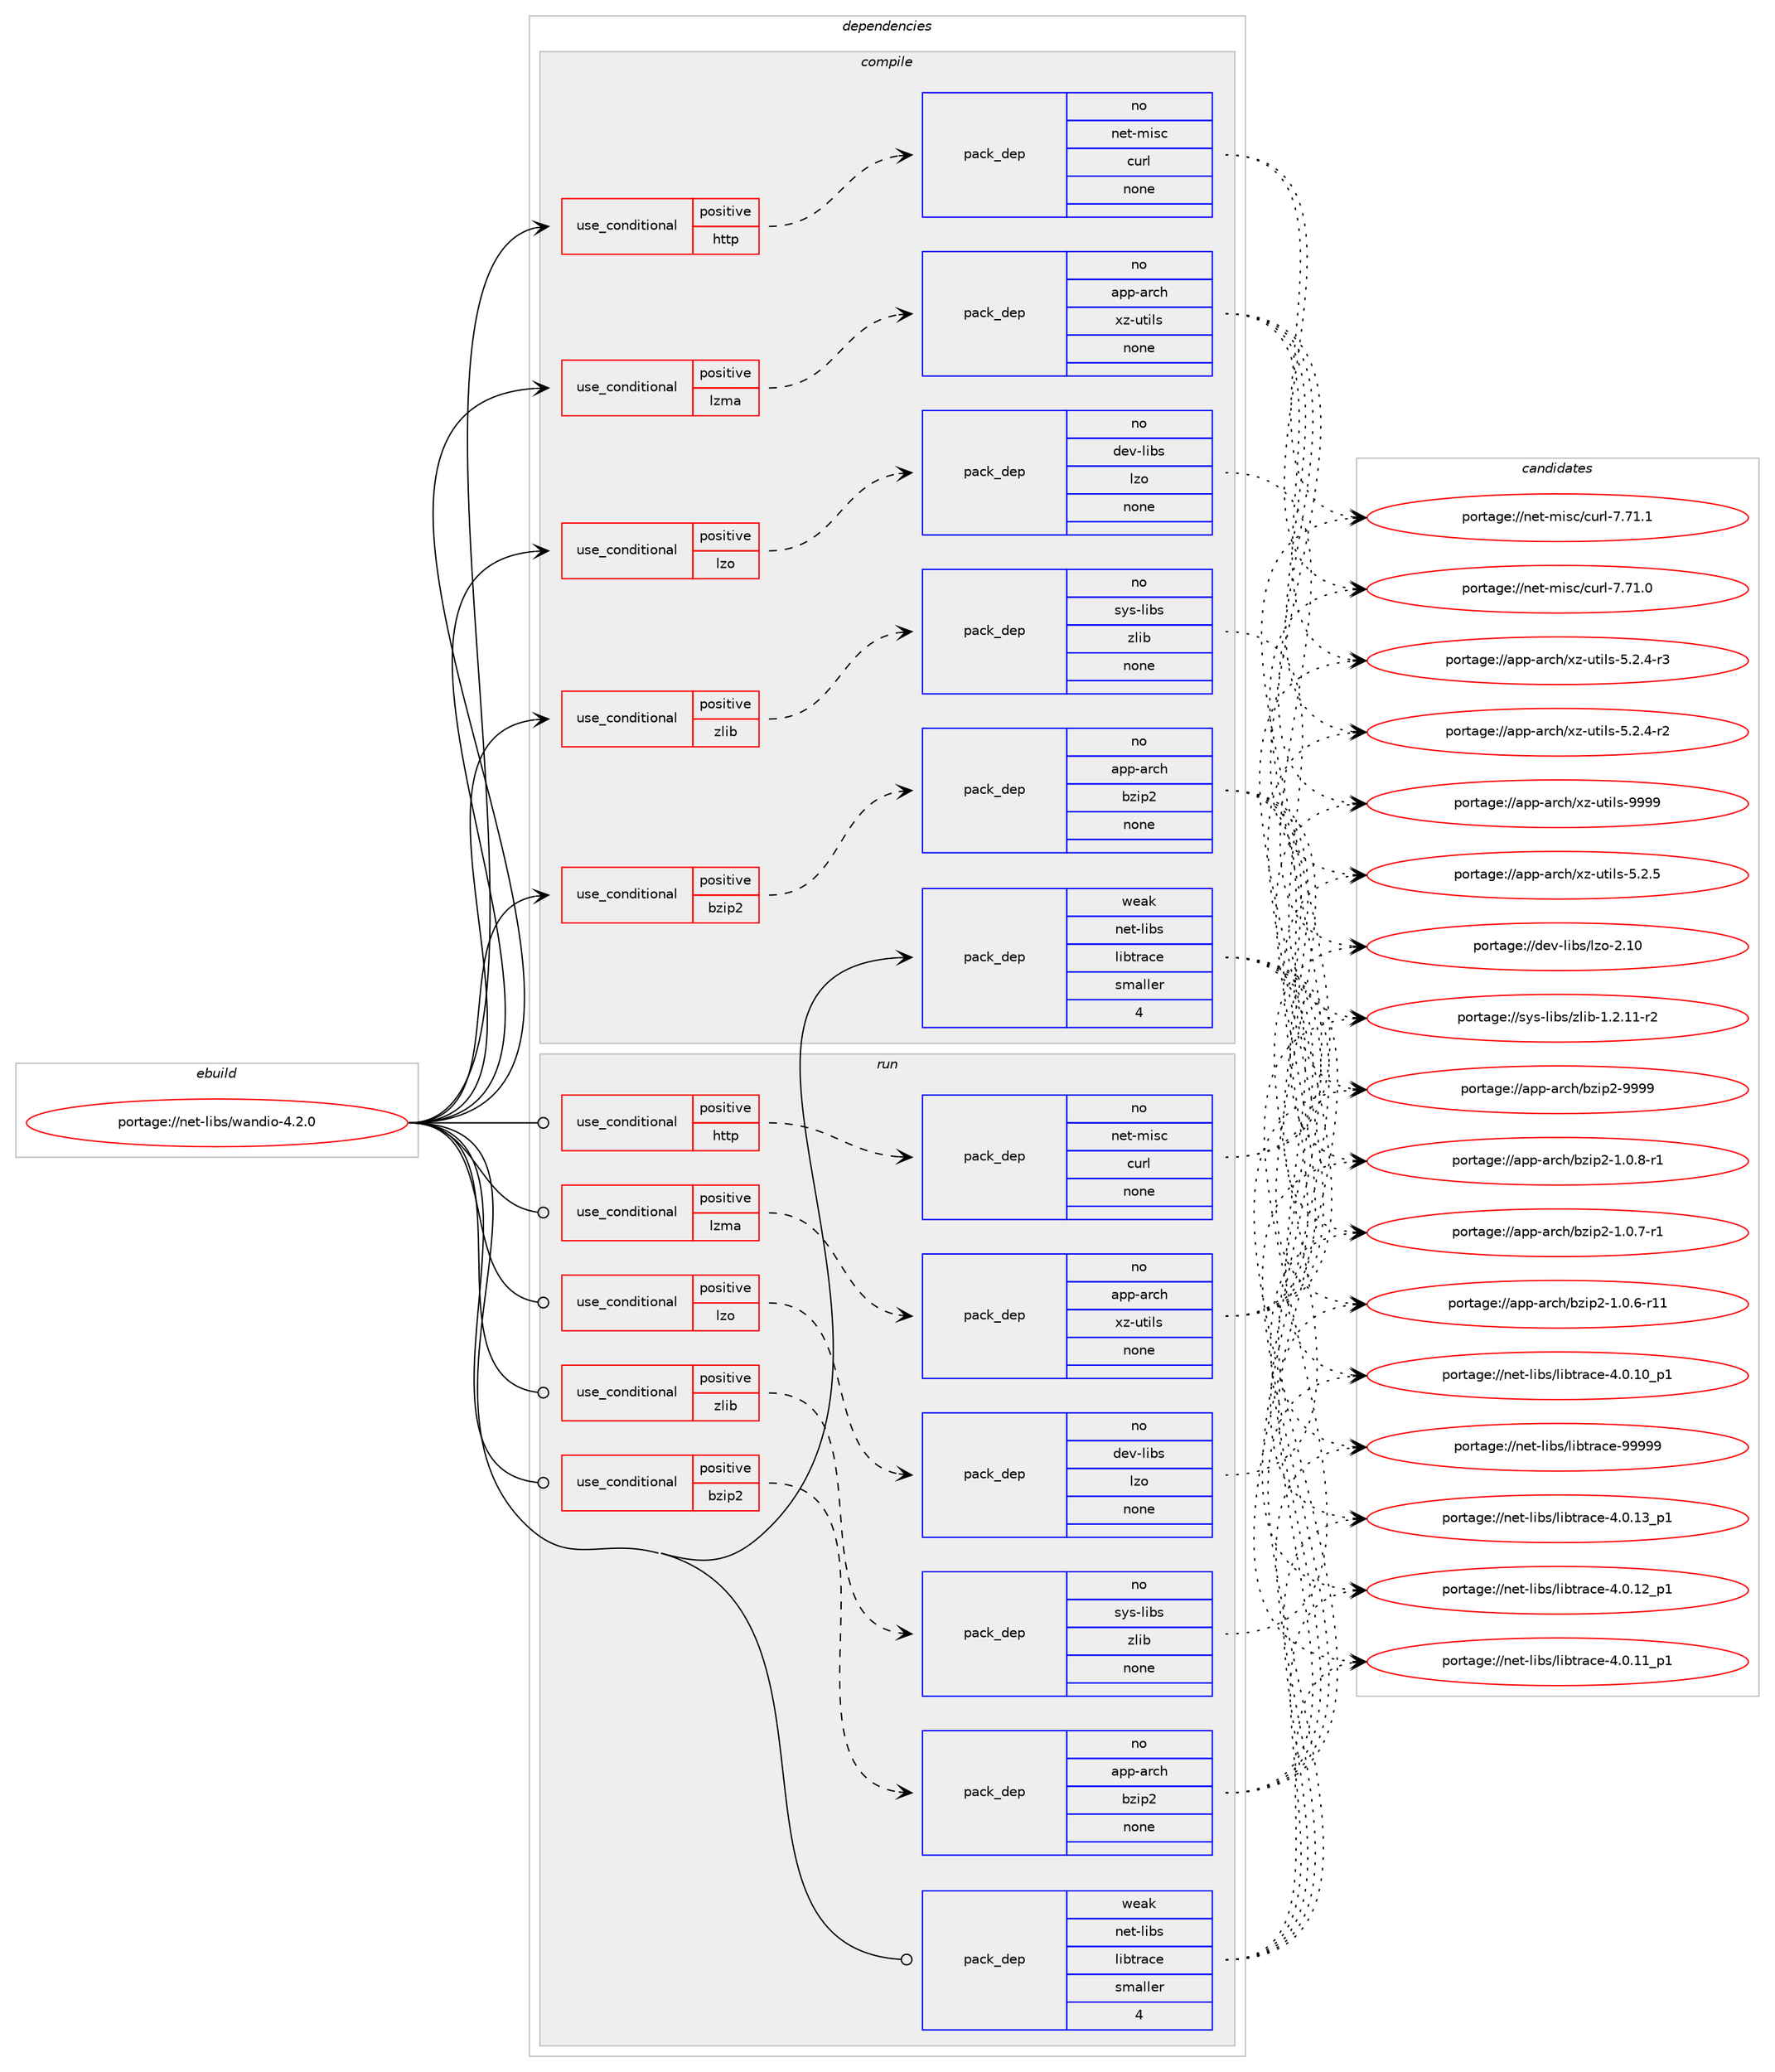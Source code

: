 digraph prolog {

# *************
# Graph options
# *************

newrank=true;
concentrate=true;
compound=true;
graph [rankdir=LR,fontname=Helvetica,fontsize=10,ranksep=1.5];#, ranksep=2.5, nodesep=0.2];
edge  [arrowhead=vee];
node  [fontname=Helvetica,fontsize=10];

# **********
# The ebuild
# **********

subgraph cluster_leftcol {
color=gray;
rank=same;
label=<<i>ebuild</i>>;
id [label="portage://net-libs/wandio-4.2.0", color=red, width=4, href="../net-libs/wandio-4.2.0.svg"];
}

# ****************
# The dependencies
# ****************

subgraph cluster_midcol {
color=gray;
label=<<i>dependencies</i>>;
subgraph cluster_compile {
fillcolor="#eeeeee";
style=filled;
label=<<i>compile</i>>;
subgraph cond708 {
dependency4430 [label=<<TABLE BORDER="0" CELLBORDER="1" CELLSPACING="0" CELLPADDING="4"><TR><TD ROWSPAN="3" CELLPADDING="10">use_conditional</TD></TR><TR><TD>positive</TD></TR><TR><TD>bzip2</TD></TR></TABLE>>, shape=none, color=red];
subgraph pack3653 {
dependency4431 [label=<<TABLE BORDER="0" CELLBORDER="1" CELLSPACING="0" CELLPADDING="4" WIDTH="220"><TR><TD ROWSPAN="6" CELLPADDING="30">pack_dep</TD></TR><TR><TD WIDTH="110">no</TD></TR><TR><TD>app-arch</TD></TR><TR><TD>bzip2</TD></TR><TR><TD>none</TD></TR><TR><TD></TD></TR></TABLE>>, shape=none, color=blue];
}
dependency4430:e -> dependency4431:w [weight=20,style="dashed",arrowhead="vee"];
}
id:e -> dependency4430:w [weight=20,style="solid",arrowhead="vee"];
subgraph cond709 {
dependency4432 [label=<<TABLE BORDER="0" CELLBORDER="1" CELLSPACING="0" CELLPADDING="4"><TR><TD ROWSPAN="3" CELLPADDING="10">use_conditional</TD></TR><TR><TD>positive</TD></TR><TR><TD>http</TD></TR></TABLE>>, shape=none, color=red];
subgraph pack3654 {
dependency4433 [label=<<TABLE BORDER="0" CELLBORDER="1" CELLSPACING="0" CELLPADDING="4" WIDTH="220"><TR><TD ROWSPAN="6" CELLPADDING="30">pack_dep</TD></TR><TR><TD WIDTH="110">no</TD></TR><TR><TD>net-misc</TD></TR><TR><TD>curl</TD></TR><TR><TD>none</TD></TR><TR><TD></TD></TR></TABLE>>, shape=none, color=blue];
}
dependency4432:e -> dependency4433:w [weight=20,style="dashed",arrowhead="vee"];
}
id:e -> dependency4432:w [weight=20,style="solid",arrowhead="vee"];
subgraph cond710 {
dependency4434 [label=<<TABLE BORDER="0" CELLBORDER="1" CELLSPACING="0" CELLPADDING="4"><TR><TD ROWSPAN="3" CELLPADDING="10">use_conditional</TD></TR><TR><TD>positive</TD></TR><TR><TD>lzma</TD></TR></TABLE>>, shape=none, color=red];
subgraph pack3655 {
dependency4435 [label=<<TABLE BORDER="0" CELLBORDER="1" CELLSPACING="0" CELLPADDING="4" WIDTH="220"><TR><TD ROWSPAN="6" CELLPADDING="30">pack_dep</TD></TR><TR><TD WIDTH="110">no</TD></TR><TR><TD>app-arch</TD></TR><TR><TD>xz-utils</TD></TR><TR><TD>none</TD></TR><TR><TD></TD></TR></TABLE>>, shape=none, color=blue];
}
dependency4434:e -> dependency4435:w [weight=20,style="dashed",arrowhead="vee"];
}
id:e -> dependency4434:w [weight=20,style="solid",arrowhead="vee"];
subgraph cond711 {
dependency4436 [label=<<TABLE BORDER="0" CELLBORDER="1" CELLSPACING="0" CELLPADDING="4"><TR><TD ROWSPAN="3" CELLPADDING="10">use_conditional</TD></TR><TR><TD>positive</TD></TR><TR><TD>lzo</TD></TR></TABLE>>, shape=none, color=red];
subgraph pack3656 {
dependency4437 [label=<<TABLE BORDER="0" CELLBORDER="1" CELLSPACING="0" CELLPADDING="4" WIDTH="220"><TR><TD ROWSPAN="6" CELLPADDING="30">pack_dep</TD></TR><TR><TD WIDTH="110">no</TD></TR><TR><TD>dev-libs</TD></TR><TR><TD>lzo</TD></TR><TR><TD>none</TD></TR><TR><TD></TD></TR></TABLE>>, shape=none, color=blue];
}
dependency4436:e -> dependency4437:w [weight=20,style="dashed",arrowhead="vee"];
}
id:e -> dependency4436:w [weight=20,style="solid",arrowhead="vee"];
subgraph cond712 {
dependency4438 [label=<<TABLE BORDER="0" CELLBORDER="1" CELLSPACING="0" CELLPADDING="4"><TR><TD ROWSPAN="3" CELLPADDING="10">use_conditional</TD></TR><TR><TD>positive</TD></TR><TR><TD>zlib</TD></TR></TABLE>>, shape=none, color=red];
subgraph pack3657 {
dependency4439 [label=<<TABLE BORDER="0" CELLBORDER="1" CELLSPACING="0" CELLPADDING="4" WIDTH="220"><TR><TD ROWSPAN="6" CELLPADDING="30">pack_dep</TD></TR><TR><TD WIDTH="110">no</TD></TR><TR><TD>sys-libs</TD></TR><TR><TD>zlib</TD></TR><TR><TD>none</TD></TR><TR><TD></TD></TR></TABLE>>, shape=none, color=blue];
}
dependency4438:e -> dependency4439:w [weight=20,style="dashed",arrowhead="vee"];
}
id:e -> dependency4438:w [weight=20,style="solid",arrowhead="vee"];
subgraph pack3658 {
dependency4440 [label=<<TABLE BORDER="0" CELLBORDER="1" CELLSPACING="0" CELLPADDING="4" WIDTH="220"><TR><TD ROWSPAN="6" CELLPADDING="30">pack_dep</TD></TR><TR><TD WIDTH="110">weak</TD></TR><TR><TD>net-libs</TD></TR><TR><TD>libtrace</TD></TR><TR><TD>smaller</TD></TR><TR><TD>4</TD></TR></TABLE>>, shape=none, color=blue];
}
id:e -> dependency4440:w [weight=20,style="solid",arrowhead="vee"];
}
subgraph cluster_compileandrun {
fillcolor="#eeeeee";
style=filled;
label=<<i>compile and run</i>>;
}
subgraph cluster_run {
fillcolor="#eeeeee";
style=filled;
label=<<i>run</i>>;
subgraph cond713 {
dependency4441 [label=<<TABLE BORDER="0" CELLBORDER="1" CELLSPACING="0" CELLPADDING="4"><TR><TD ROWSPAN="3" CELLPADDING="10">use_conditional</TD></TR><TR><TD>positive</TD></TR><TR><TD>bzip2</TD></TR></TABLE>>, shape=none, color=red];
subgraph pack3659 {
dependency4442 [label=<<TABLE BORDER="0" CELLBORDER="1" CELLSPACING="0" CELLPADDING="4" WIDTH="220"><TR><TD ROWSPAN="6" CELLPADDING="30">pack_dep</TD></TR><TR><TD WIDTH="110">no</TD></TR><TR><TD>app-arch</TD></TR><TR><TD>bzip2</TD></TR><TR><TD>none</TD></TR><TR><TD></TD></TR></TABLE>>, shape=none, color=blue];
}
dependency4441:e -> dependency4442:w [weight=20,style="dashed",arrowhead="vee"];
}
id:e -> dependency4441:w [weight=20,style="solid",arrowhead="odot"];
subgraph cond714 {
dependency4443 [label=<<TABLE BORDER="0" CELLBORDER="1" CELLSPACING="0" CELLPADDING="4"><TR><TD ROWSPAN="3" CELLPADDING="10">use_conditional</TD></TR><TR><TD>positive</TD></TR><TR><TD>http</TD></TR></TABLE>>, shape=none, color=red];
subgraph pack3660 {
dependency4444 [label=<<TABLE BORDER="0" CELLBORDER="1" CELLSPACING="0" CELLPADDING="4" WIDTH="220"><TR><TD ROWSPAN="6" CELLPADDING="30">pack_dep</TD></TR><TR><TD WIDTH="110">no</TD></TR><TR><TD>net-misc</TD></TR><TR><TD>curl</TD></TR><TR><TD>none</TD></TR><TR><TD></TD></TR></TABLE>>, shape=none, color=blue];
}
dependency4443:e -> dependency4444:w [weight=20,style="dashed",arrowhead="vee"];
}
id:e -> dependency4443:w [weight=20,style="solid",arrowhead="odot"];
subgraph cond715 {
dependency4445 [label=<<TABLE BORDER="0" CELLBORDER="1" CELLSPACING="0" CELLPADDING="4"><TR><TD ROWSPAN="3" CELLPADDING="10">use_conditional</TD></TR><TR><TD>positive</TD></TR><TR><TD>lzma</TD></TR></TABLE>>, shape=none, color=red];
subgraph pack3661 {
dependency4446 [label=<<TABLE BORDER="0" CELLBORDER="1" CELLSPACING="0" CELLPADDING="4" WIDTH="220"><TR><TD ROWSPAN="6" CELLPADDING="30">pack_dep</TD></TR><TR><TD WIDTH="110">no</TD></TR><TR><TD>app-arch</TD></TR><TR><TD>xz-utils</TD></TR><TR><TD>none</TD></TR><TR><TD></TD></TR></TABLE>>, shape=none, color=blue];
}
dependency4445:e -> dependency4446:w [weight=20,style="dashed",arrowhead="vee"];
}
id:e -> dependency4445:w [weight=20,style="solid",arrowhead="odot"];
subgraph cond716 {
dependency4447 [label=<<TABLE BORDER="0" CELLBORDER="1" CELLSPACING="0" CELLPADDING="4"><TR><TD ROWSPAN="3" CELLPADDING="10">use_conditional</TD></TR><TR><TD>positive</TD></TR><TR><TD>lzo</TD></TR></TABLE>>, shape=none, color=red];
subgraph pack3662 {
dependency4448 [label=<<TABLE BORDER="0" CELLBORDER="1" CELLSPACING="0" CELLPADDING="4" WIDTH="220"><TR><TD ROWSPAN="6" CELLPADDING="30">pack_dep</TD></TR><TR><TD WIDTH="110">no</TD></TR><TR><TD>dev-libs</TD></TR><TR><TD>lzo</TD></TR><TR><TD>none</TD></TR><TR><TD></TD></TR></TABLE>>, shape=none, color=blue];
}
dependency4447:e -> dependency4448:w [weight=20,style="dashed",arrowhead="vee"];
}
id:e -> dependency4447:w [weight=20,style="solid",arrowhead="odot"];
subgraph cond717 {
dependency4449 [label=<<TABLE BORDER="0" CELLBORDER="1" CELLSPACING="0" CELLPADDING="4"><TR><TD ROWSPAN="3" CELLPADDING="10">use_conditional</TD></TR><TR><TD>positive</TD></TR><TR><TD>zlib</TD></TR></TABLE>>, shape=none, color=red];
subgraph pack3663 {
dependency4450 [label=<<TABLE BORDER="0" CELLBORDER="1" CELLSPACING="0" CELLPADDING="4" WIDTH="220"><TR><TD ROWSPAN="6" CELLPADDING="30">pack_dep</TD></TR><TR><TD WIDTH="110">no</TD></TR><TR><TD>sys-libs</TD></TR><TR><TD>zlib</TD></TR><TR><TD>none</TD></TR><TR><TD></TD></TR></TABLE>>, shape=none, color=blue];
}
dependency4449:e -> dependency4450:w [weight=20,style="dashed",arrowhead="vee"];
}
id:e -> dependency4449:w [weight=20,style="solid",arrowhead="odot"];
subgraph pack3664 {
dependency4451 [label=<<TABLE BORDER="0" CELLBORDER="1" CELLSPACING="0" CELLPADDING="4" WIDTH="220"><TR><TD ROWSPAN="6" CELLPADDING="30">pack_dep</TD></TR><TR><TD WIDTH="110">weak</TD></TR><TR><TD>net-libs</TD></TR><TR><TD>libtrace</TD></TR><TR><TD>smaller</TD></TR><TR><TD>4</TD></TR></TABLE>>, shape=none, color=blue];
}
id:e -> dependency4451:w [weight=20,style="solid",arrowhead="odot"];
}
}

# **************
# The candidates
# **************

subgraph cluster_choices {
rank=same;
color=gray;
label=<<i>candidates</i>>;

subgraph choice3653 {
color=black;
nodesep=1;
choice971121124597114991044798122105112504557575757 [label="portage://app-arch/bzip2-9999", color=red, width=4,href="../app-arch/bzip2-9999.svg"];
choice971121124597114991044798122105112504549464846564511449 [label="portage://app-arch/bzip2-1.0.8-r1", color=red, width=4,href="../app-arch/bzip2-1.0.8-r1.svg"];
choice971121124597114991044798122105112504549464846554511449 [label="portage://app-arch/bzip2-1.0.7-r1", color=red, width=4,href="../app-arch/bzip2-1.0.7-r1.svg"];
choice97112112459711499104479812210511250454946484654451144949 [label="portage://app-arch/bzip2-1.0.6-r11", color=red, width=4,href="../app-arch/bzip2-1.0.6-r11.svg"];
dependency4431:e -> choice971121124597114991044798122105112504557575757:w [style=dotted,weight="100"];
dependency4431:e -> choice971121124597114991044798122105112504549464846564511449:w [style=dotted,weight="100"];
dependency4431:e -> choice971121124597114991044798122105112504549464846554511449:w [style=dotted,weight="100"];
dependency4431:e -> choice97112112459711499104479812210511250454946484654451144949:w [style=dotted,weight="100"];
}
subgraph choice3654 {
color=black;
nodesep=1;
choice1101011164510910511599479911711410845554655494649 [label="portage://net-misc/curl-7.71.1", color=red, width=4,href="../net-misc/curl-7.71.1.svg"];
choice1101011164510910511599479911711410845554655494648 [label="portage://net-misc/curl-7.71.0", color=red, width=4,href="../net-misc/curl-7.71.0.svg"];
dependency4433:e -> choice1101011164510910511599479911711410845554655494649:w [style=dotted,weight="100"];
dependency4433:e -> choice1101011164510910511599479911711410845554655494648:w [style=dotted,weight="100"];
}
subgraph choice3655 {
color=black;
nodesep=1;
choice9711211245971149910447120122451171161051081154557575757 [label="portage://app-arch/xz-utils-9999", color=red, width=4,href="../app-arch/xz-utils-9999.svg"];
choice971121124597114991044712012245117116105108115455346504653 [label="portage://app-arch/xz-utils-5.2.5", color=red, width=4,href="../app-arch/xz-utils-5.2.5.svg"];
choice9711211245971149910447120122451171161051081154553465046524511451 [label="portage://app-arch/xz-utils-5.2.4-r3", color=red, width=4,href="../app-arch/xz-utils-5.2.4-r3.svg"];
choice9711211245971149910447120122451171161051081154553465046524511450 [label="portage://app-arch/xz-utils-5.2.4-r2", color=red, width=4,href="../app-arch/xz-utils-5.2.4-r2.svg"];
dependency4435:e -> choice9711211245971149910447120122451171161051081154557575757:w [style=dotted,weight="100"];
dependency4435:e -> choice971121124597114991044712012245117116105108115455346504653:w [style=dotted,weight="100"];
dependency4435:e -> choice9711211245971149910447120122451171161051081154553465046524511451:w [style=dotted,weight="100"];
dependency4435:e -> choice9711211245971149910447120122451171161051081154553465046524511450:w [style=dotted,weight="100"];
}
subgraph choice3656 {
color=black;
nodesep=1;
choice1001011184510810598115471081221114550464948 [label="portage://dev-libs/lzo-2.10", color=red, width=4,href="../dev-libs/lzo-2.10.svg"];
dependency4437:e -> choice1001011184510810598115471081221114550464948:w [style=dotted,weight="100"];
}
subgraph choice3657 {
color=black;
nodesep=1;
choice11512111545108105981154712210810598454946504649494511450 [label="portage://sys-libs/zlib-1.2.11-r2", color=red, width=4,href="../sys-libs/zlib-1.2.11-r2.svg"];
dependency4439:e -> choice11512111545108105981154712210810598454946504649494511450:w [style=dotted,weight="100"];
}
subgraph choice3658 {
color=black;
nodesep=1;
choice110101116451081059811547108105981161149799101455757575757 [label="portage://net-libs/libtrace-99999", color=red, width=4,href="../net-libs/libtrace-99999.svg"];
choice110101116451081059811547108105981161149799101455246484649519511249 [label="portage://net-libs/libtrace-4.0.13_p1", color=red, width=4,href="../net-libs/libtrace-4.0.13_p1.svg"];
choice110101116451081059811547108105981161149799101455246484649509511249 [label="portage://net-libs/libtrace-4.0.12_p1", color=red, width=4,href="../net-libs/libtrace-4.0.12_p1.svg"];
choice110101116451081059811547108105981161149799101455246484649499511249 [label="portage://net-libs/libtrace-4.0.11_p1", color=red, width=4,href="../net-libs/libtrace-4.0.11_p1.svg"];
choice110101116451081059811547108105981161149799101455246484649489511249 [label="portage://net-libs/libtrace-4.0.10_p1", color=red, width=4,href="../net-libs/libtrace-4.0.10_p1.svg"];
dependency4440:e -> choice110101116451081059811547108105981161149799101455757575757:w [style=dotted,weight="100"];
dependency4440:e -> choice110101116451081059811547108105981161149799101455246484649519511249:w [style=dotted,weight="100"];
dependency4440:e -> choice110101116451081059811547108105981161149799101455246484649509511249:w [style=dotted,weight="100"];
dependency4440:e -> choice110101116451081059811547108105981161149799101455246484649499511249:w [style=dotted,weight="100"];
dependency4440:e -> choice110101116451081059811547108105981161149799101455246484649489511249:w [style=dotted,weight="100"];
}
subgraph choice3659 {
color=black;
nodesep=1;
choice971121124597114991044798122105112504557575757 [label="portage://app-arch/bzip2-9999", color=red, width=4,href="../app-arch/bzip2-9999.svg"];
choice971121124597114991044798122105112504549464846564511449 [label="portage://app-arch/bzip2-1.0.8-r1", color=red, width=4,href="../app-arch/bzip2-1.0.8-r1.svg"];
choice971121124597114991044798122105112504549464846554511449 [label="portage://app-arch/bzip2-1.0.7-r1", color=red, width=4,href="../app-arch/bzip2-1.0.7-r1.svg"];
choice97112112459711499104479812210511250454946484654451144949 [label="portage://app-arch/bzip2-1.0.6-r11", color=red, width=4,href="../app-arch/bzip2-1.0.6-r11.svg"];
dependency4442:e -> choice971121124597114991044798122105112504557575757:w [style=dotted,weight="100"];
dependency4442:e -> choice971121124597114991044798122105112504549464846564511449:w [style=dotted,weight="100"];
dependency4442:e -> choice971121124597114991044798122105112504549464846554511449:w [style=dotted,weight="100"];
dependency4442:e -> choice97112112459711499104479812210511250454946484654451144949:w [style=dotted,weight="100"];
}
subgraph choice3660 {
color=black;
nodesep=1;
choice1101011164510910511599479911711410845554655494649 [label="portage://net-misc/curl-7.71.1", color=red, width=4,href="../net-misc/curl-7.71.1.svg"];
choice1101011164510910511599479911711410845554655494648 [label="portage://net-misc/curl-7.71.0", color=red, width=4,href="../net-misc/curl-7.71.0.svg"];
dependency4444:e -> choice1101011164510910511599479911711410845554655494649:w [style=dotted,weight="100"];
dependency4444:e -> choice1101011164510910511599479911711410845554655494648:w [style=dotted,weight="100"];
}
subgraph choice3661 {
color=black;
nodesep=1;
choice9711211245971149910447120122451171161051081154557575757 [label="portage://app-arch/xz-utils-9999", color=red, width=4,href="../app-arch/xz-utils-9999.svg"];
choice971121124597114991044712012245117116105108115455346504653 [label="portage://app-arch/xz-utils-5.2.5", color=red, width=4,href="../app-arch/xz-utils-5.2.5.svg"];
choice9711211245971149910447120122451171161051081154553465046524511451 [label="portage://app-arch/xz-utils-5.2.4-r3", color=red, width=4,href="../app-arch/xz-utils-5.2.4-r3.svg"];
choice9711211245971149910447120122451171161051081154553465046524511450 [label="portage://app-arch/xz-utils-5.2.4-r2", color=red, width=4,href="../app-arch/xz-utils-5.2.4-r2.svg"];
dependency4446:e -> choice9711211245971149910447120122451171161051081154557575757:w [style=dotted,weight="100"];
dependency4446:e -> choice971121124597114991044712012245117116105108115455346504653:w [style=dotted,weight="100"];
dependency4446:e -> choice9711211245971149910447120122451171161051081154553465046524511451:w [style=dotted,weight="100"];
dependency4446:e -> choice9711211245971149910447120122451171161051081154553465046524511450:w [style=dotted,weight="100"];
}
subgraph choice3662 {
color=black;
nodesep=1;
choice1001011184510810598115471081221114550464948 [label="portage://dev-libs/lzo-2.10", color=red, width=4,href="../dev-libs/lzo-2.10.svg"];
dependency4448:e -> choice1001011184510810598115471081221114550464948:w [style=dotted,weight="100"];
}
subgraph choice3663 {
color=black;
nodesep=1;
choice11512111545108105981154712210810598454946504649494511450 [label="portage://sys-libs/zlib-1.2.11-r2", color=red, width=4,href="../sys-libs/zlib-1.2.11-r2.svg"];
dependency4450:e -> choice11512111545108105981154712210810598454946504649494511450:w [style=dotted,weight="100"];
}
subgraph choice3664 {
color=black;
nodesep=1;
choice110101116451081059811547108105981161149799101455757575757 [label="portage://net-libs/libtrace-99999", color=red, width=4,href="../net-libs/libtrace-99999.svg"];
choice110101116451081059811547108105981161149799101455246484649519511249 [label="portage://net-libs/libtrace-4.0.13_p1", color=red, width=4,href="../net-libs/libtrace-4.0.13_p1.svg"];
choice110101116451081059811547108105981161149799101455246484649509511249 [label="portage://net-libs/libtrace-4.0.12_p1", color=red, width=4,href="../net-libs/libtrace-4.0.12_p1.svg"];
choice110101116451081059811547108105981161149799101455246484649499511249 [label="portage://net-libs/libtrace-4.0.11_p1", color=red, width=4,href="../net-libs/libtrace-4.0.11_p1.svg"];
choice110101116451081059811547108105981161149799101455246484649489511249 [label="portage://net-libs/libtrace-4.0.10_p1", color=red, width=4,href="../net-libs/libtrace-4.0.10_p1.svg"];
dependency4451:e -> choice110101116451081059811547108105981161149799101455757575757:w [style=dotted,weight="100"];
dependency4451:e -> choice110101116451081059811547108105981161149799101455246484649519511249:w [style=dotted,weight="100"];
dependency4451:e -> choice110101116451081059811547108105981161149799101455246484649509511249:w [style=dotted,weight="100"];
dependency4451:e -> choice110101116451081059811547108105981161149799101455246484649499511249:w [style=dotted,weight="100"];
dependency4451:e -> choice110101116451081059811547108105981161149799101455246484649489511249:w [style=dotted,weight="100"];
}
}

}
